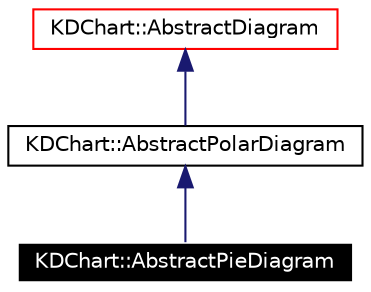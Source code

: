 digraph G
{
  edge [fontname="Helvetica",fontsize=10,labelfontname="Helvetica",labelfontsize=10];
  node [fontname="Helvetica",fontsize=10,shape=record];
  Node214 [label="KDChart::AbstractPieDiagram",height=0.2,width=0.4,color="white", fillcolor="black", style="filled" fontcolor="white"];
  Node215 -> Node214 [dir=back,color="midnightblue",fontsize=10,style="solid",fontname="Helvetica"];
  Node215 [label="KDChart::AbstractPolarDiagram",height=0.2,width=0.4,color="black",URL="$class_k_d_chart_1_1_abstract_polar_diagram.html"];
  Node216 -> Node215 [dir=back,color="midnightblue",fontsize=10,style="solid",fontname="Helvetica"];
  Node216 [label="KDChart::AbstractDiagram",height=0.2,width=0.4,color="red",URL="$class_k_d_chart_1_1_abstract_diagram.html"];
}
